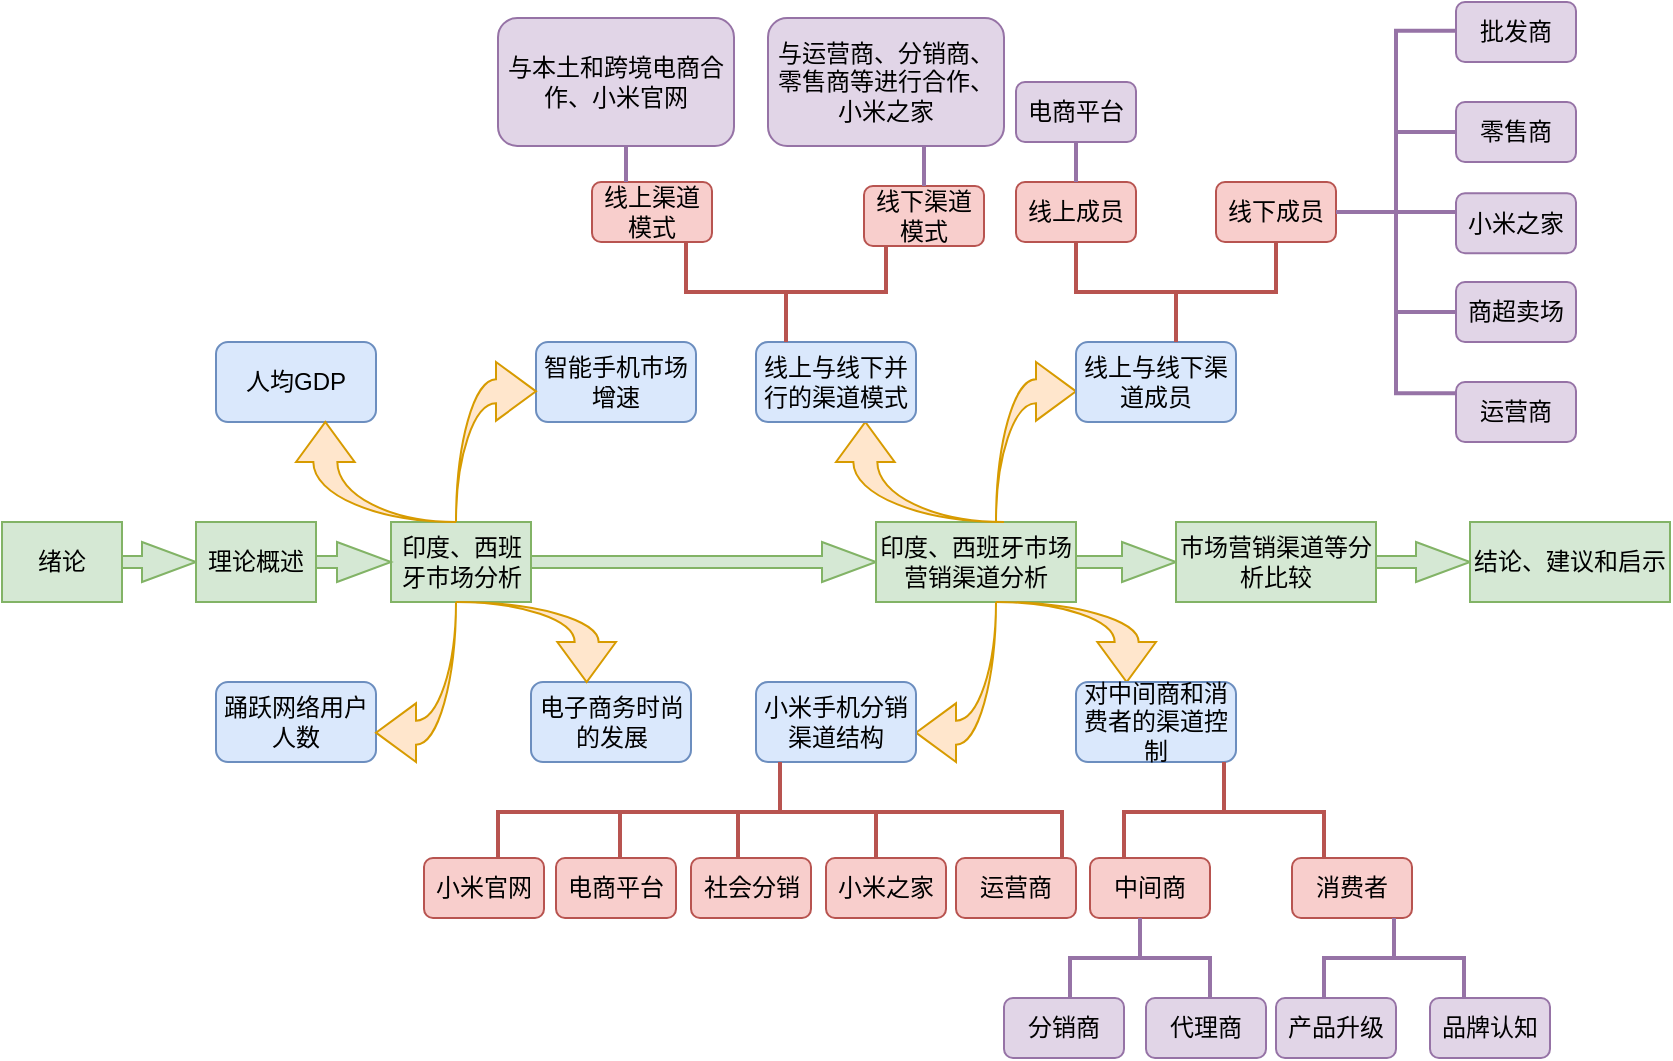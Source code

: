 <mxfile version="15.7.4" type="github">
  <diagram id="UWDzkhf6b-I-Ufx4RIvm" name="Page-1">
    <mxGraphModel dx="1422" dy="762" grid="0" gridSize="10" guides="1" tooltips="1" connect="1" arrows="1" fold="1" page="1" pageScale="1" pageWidth="1169" pageHeight="827" math="0" shadow="0">
      <root>
        <mxCell id="0" />
        <mxCell id="1" parent="0" />
        <mxCell id="ktw5Y0B_OCED_jIGJP1N-3" value="绪论" style="rounded=0;whiteSpace=wrap;html=1;fillColor=#d5e8d4;strokeColor=#82b366;" parent="1" vertex="1">
          <mxGeometry x="209" y="454" width="60" height="40" as="geometry" />
        </mxCell>
        <mxCell id="ktw5Y0B_OCED_jIGJP1N-9" value="" style="html=1;shadow=0;dashed=0;align=center;verticalAlign=middle;shape=mxgraph.arrows2.arrow;dy=0.7;dx=27;notch=0;fillColor=#d5e8d4;strokeColor=#82b366;" parent="1" vertex="1">
          <mxGeometry x="269" y="464" width="37" height="20" as="geometry" />
        </mxCell>
        <mxCell id="ktw5Y0B_OCED_jIGJP1N-10" value="印度、西班牙市场分析" style="rounded=0;whiteSpace=wrap;html=1;fillColor=#d5e8d4;strokeColor=#82b366;" parent="1" vertex="1">
          <mxGeometry x="403.5" y="454" width="70" height="40" as="geometry" />
        </mxCell>
        <mxCell id="ktw5Y0B_OCED_jIGJP1N-11" value="" style="html=1;shadow=0;dashed=0;align=center;verticalAlign=middle;shape=mxgraph.arrows2.arrow;dy=0.7;dx=27;notch=0;fillColor=#d5e8d4;strokeColor=#82b366;" parent="1" vertex="1">
          <mxGeometry x="363.5" y="464" width="40" height="20" as="geometry" />
        </mxCell>
        <mxCell id="ktw5Y0B_OCED_jIGJP1N-12" value="理论概述" style="rounded=0;whiteSpace=wrap;html=1;fillColor=#d5e8d4;strokeColor=#82b366;" parent="1" vertex="1">
          <mxGeometry x="306" y="454" width="60" height="40" as="geometry" />
        </mxCell>
        <mxCell id="ktw5Y0B_OCED_jIGJP1N-13" value="" style="html=1;shadow=0;dashed=0;align=center;verticalAlign=middle;shape=mxgraph.arrows2.arrow;dy=0.7;dx=27;notch=0;fillColor=#d5e8d4;strokeColor=#82b366;" parent="1" vertex="1">
          <mxGeometry x="473.5" y="464" width="172.5" height="20" as="geometry" />
        </mxCell>
        <mxCell id="ktw5Y0B_OCED_jIGJP1N-14" value="印度、西班牙市场营销渠道分析" style="rounded=0;whiteSpace=wrap;html=1;fillColor=#d5e8d4;strokeColor=#82b366;" parent="1" vertex="1">
          <mxGeometry x="646" y="454" width="100" height="40" as="geometry" />
        </mxCell>
        <mxCell id="ktw5Y0B_OCED_jIGJP1N-15" value="" style="html=1;shadow=0;dashed=0;align=center;verticalAlign=middle;shape=mxgraph.arrows2.arrow;dy=0.7;dx=27;notch=0;fillColor=#d5e8d4;strokeColor=#82b366;" parent="1" vertex="1">
          <mxGeometry x="746" y="464" width="50" height="20" as="geometry" />
        </mxCell>
        <mxCell id="ktw5Y0B_OCED_jIGJP1N-16" value="市场营销渠道等分析比较" style="rounded=0;whiteSpace=wrap;html=1;fillColor=#d5e8d4;strokeColor=#82b366;" parent="1" vertex="1">
          <mxGeometry x="796" y="454" width="100" height="40" as="geometry" />
        </mxCell>
        <mxCell id="ktw5Y0B_OCED_jIGJP1N-17" value="" style="html=1;shadow=0;dashed=0;align=center;verticalAlign=middle;shape=mxgraph.arrows2.arrow;dy=0.7;dx=27;notch=0;fillColor=#d5e8d4;strokeColor=#82b366;" parent="1" vertex="1">
          <mxGeometry x="896" y="464" width="47" height="20" as="geometry" />
        </mxCell>
        <mxCell id="ktw5Y0B_OCED_jIGJP1N-18" value="结论、建议和启示" style="rounded=0;whiteSpace=wrap;html=1;fillColor=#d5e8d4;strokeColor=#82b366;" parent="1" vertex="1">
          <mxGeometry x="943" y="454" width="100" height="40" as="geometry" />
        </mxCell>
        <mxCell id="ktw5Y0B_OCED_jIGJP1N-24" value="踊跃网络用户人数" style="rounded=1;whiteSpace=wrap;html=1;fillColor=#dae8fc;strokeColor=#6c8ebf;" parent="1" vertex="1">
          <mxGeometry x="316" y="534" width="80" height="40" as="geometry" />
        </mxCell>
        <mxCell id="ktw5Y0B_OCED_jIGJP1N-30" value="人均GDP" style="rounded=1;whiteSpace=wrap;html=1;fillColor=#dae8fc;strokeColor=#6c8ebf;" parent="1" vertex="1">
          <mxGeometry x="316" y="364" width="80" height="40" as="geometry" />
        </mxCell>
        <mxCell id="ktw5Y0B_OCED_jIGJP1N-31" value="智能手机市场增速" style="rounded=1;whiteSpace=wrap;html=1;fillColor=#dae8fc;strokeColor=#6c8ebf;" parent="1" vertex="1">
          <mxGeometry x="476" y="364" width="80" height="40" as="geometry" />
        </mxCell>
        <mxCell id="ktw5Y0B_OCED_jIGJP1N-32" value="电子商务时尚的发展" style="rounded=1;whiteSpace=wrap;html=1;fillColor=#dae8fc;strokeColor=#6c8ebf;" parent="1" vertex="1">
          <mxGeometry x="473.5" y="534" width="80" height="40" as="geometry" />
        </mxCell>
        <mxCell id="ktw5Y0B_OCED_jIGJP1N-33" value="" style="html=1;shadow=0;dashed=0;align=center;verticalAlign=middle;shape=mxgraph.arrows2.jumpInArrow;dy=6;dx=20;arrowHead=29.33;fillColor=#ffe6cc;strokeColor=#d79b00;" parent="1" vertex="1">
          <mxGeometry x="436" y="374" width="40" height="80" as="geometry" />
        </mxCell>
        <mxCell id="ktw5Y0B_OCED_jIGJP1N-38" value="" style="html=1;shadow=0;dashed=0;align=center;verticalAlign=middle;shape=mxgraph.arrows2.jumpInArrow;dy=6;dx=20;arrowHead=29.33;fillColor=#ffe6cc;strokeColor=#d79b00;direction=south;" parent="1" vertex="1">
          <mxGeometry x="436" y="494" width="80" height="40" as="geometry" />
        </mxCell>
        <mxCell id="ktw5Y0B_OCED_jIGJP1N-39" value="" style="html=1;shadow=0;dashed=0;align=center;verticalAlign=middle;shape=mxgraph.arrows2.jumpInArrow;dy=6;dx=20;arrowHead=29.33;fillColor=#ffe6cc;strokeColor=#d79b00;direction=west;" parent="1" vertex="1">
          <mxGeometry x="396" y="494" width="40" height="80" as="geometry" />
        </mxCell>
        <mxCell id="ktw5Y0B_OCED_jIGJP1N-41" value="" style="html=1;shadow=0;dashed=0;align=center;verticalAlign=middle;shape=mxgraph.arrows2.jumpInArrow;dy=6;dx=20;arrowHead=29.33;fillColor=#ffe6cc;strokeColor=#d79b00;direction=north;" parent="1" vertex="1">
          <mxGeometry x="356" y="404" width="80" height="50" as="geometry" />
        </mxCell>
        <mxCell id="ktw5Y0B_OCED_jIGJP1N-42" value="" style="html=1;shadow=0;dashed=0;align=center;verticalAlign=middle;shape=mxgraph.arrows2.jumpInArrow;dy=6;dx=20;arrowHead=29.33;fillColor=#ffe6cc;strokeColor=#d79b00;" parent="1" vertex="1">
          <mxGeometry x="706" y="374" width="40" height="80" as="geometry" />
        </mxCell>
        <mxCell id="ktw5Y0B_OCED_jIGJP1N-43" value="" style="html=1;shadow=0;dashed=0;align=center;verticalAlign=middle;shape=mxgraph.arrows2.jumpInArrow;dy=6;dx=20;arrowHead=29.33;fillColor=#ffe6cc;strokeColor=#d79b00;direction=south;" parent="1" vertex="1">
          <mxGeometry x="706" y="494" width="80" height="40" as="geometry" />
        </mxCell>
        <mxCell id="ktw5Y0B_OCED_jIGJP1N-44" value="" style="html=1;shadow=0;dashed=0;align=center;verticalAlign=middle;shape=mxgraph.arrows2.jumpInArrow;dy=6;dx=20;arrowHead=29.33;fillColor=#ffe6cc;strokeColor=#d79b00;direction=west;" parent="1" vertex="1">
          <mxGeometry x="666" y="494" width="40" height="80" as="geometry" />
        </mxCell>
        <mxCell id="ktw5Y0B_OCED_jIGJP1N-45" value="" style="html=1;shadow=0;dashed=0;align=center;verticalAlign=middle;shape=mxgraph.arrows2.jumpInArrow;dy=6;dx=20;arrowHead=29.33;fillColor=#ffe6cc;strokeColor=#d79b00;direction=north;" parent="1" vertex="1">
          <mxGeometry x="626" y="404" width="84" height="50" as="geometry" />
        </mxCell>
        <mxCell id="ktw5Y0B_OCED_jIGJP1N-46" value="线上与线下并行的渠道模式" style="rounded=1;whiteSpace=wrap;html=1;fillColor=#dae8fc;strokeColor=#6c8ebf;" parent="1" vertex="1">
          <mxGeometry x="586" y="364" width="80" height="40" as="geometry" />
        </mxCell>
        <mxCell id="ktw5Y0B_OCED_jIGJP1N-47" value="线上与线下渠道成员" style="rounded=1;whiteSpace=wrap;html=1;fillColor=#dae8fc;strokeColor=#6c8ebf;" parent="1" vertex="1">
          <mxGeometry x="746" y="364" width="80" height="40" as="geometry" />
        </mxCell>
        <mxCell id="ktw5Y0B_OCED_jIGJP1N-48" value="小米手机分销渠道结构" style="rounded=1;whiteSpace=wrap;html=1;fillColor=#dae8fc;strokeColor=#6c8ebf;" parent="1" vertex="1">
          <mxGeometry x="586" y="534" width="80" height="40" as="geometry" />
        </mxCell>
        <mxCell id="ktw5Y0B_OCED_jIGJP1N-49" value="对中间商和消费者的渠道控制" style="rounded=1;whiteSpace=wrap;html=1;fillColor=#dae8fc;strokeColor=#6c8ebf;" parent="1" vertex="1">
          <mxGeometry x="746" y="534" width="80" height="40" as="geometry" />
        </mxCell>
        <mxCell id="ktw5Y0B_OCED_jIGJP1N-58" value="" style="strokeWidth=2;html=1;shape=mxgraph.flowchart.annotation_2;align=left;labelPosition=right;pointerEvents=1;direction=north;fillColor=#f8cecc;strokeColor=#b85450;" parent="1" vertex="1">
          <mxGeometry x="551" y="314" width="100" height="50" as="geometry" />
        </mxCell>
        <mxCell id="ktw5Y0B_OCED_jIGJP1N-60" value="线上渠道模式" style="rounded=1;whiteSpace=wrap;html=1;fillColor=#f8cecc;strokeColor=#b85450;" parent="1" vertex="1">
          <mxGeometry x="504" y="284" width="60" height="30" as="geometry" />
        </mxCell>
        <mxCell id="ktw5Y0B_OCED_jIGJP1N-61" value="线下渠道模式" style="rounded=1;whiteSpace=wrap;html=1;fillColor=#f8cecc;strokeColor=#b85450;" parent="1" vertex="1">
          <mxGeometry x="640" y="286" width="60" height="30" as="geometry" />
        </mxCell>
        <mxCell id="ktw5Y0B_OCED_jIGJP1N-62" value="" style="strokeWidth=2;html=1;shape=mxgraph.flowchart.annotation_2;align=left;labelPosition=right;pointerEvents=1;direction=north;fillColor=#f8cecc;strokeColor=#b85450;" parent="1" vertex="1">
          <mxGeometry x="746" y="314" width="100" height="50" as="geometry" />
        </mxCell>
        <mxCell id="ktw5Y0B_OCED_jIGJP1N-63" value="线上成员" style="rounded=1;whiteSpace=wrap;html=1;fillColor=#f8cecc;strokeColor=#b85450;" parent="1" vertex="1">
          <mxGeometry x="716" y="284" width="60" height="30" as="geometry" />
        </mxCell>
        <mxCell id="ktw5Y0B_OCED_jIGJP1N-66" value="线下成员" style="rounded=1;whiteSpace=wrap;html=1;fillColor=#f8cecc;strokeColor=#b85450;" parent="1" vertex="1">
          <mxGeometry x="816" y="284" width="60" height="30" as="geometry" />
        </mxCell>
        <mxCell id="ktw5Y0B_OCED_jIGJP1N-69" value="" style="line;strokeWidth=2;direction=south;html=1;fillColor=#e1d5e7;strokeColor=#9673a6;" parent="1" vertex="1">
          <mxGeometry x="741" y="264" width="10" height="20" as="geometry" />
        </mxCell>
        <mxCell id="ktw5Y0B_OCED_jIGJP1N-70" value="电商平台" style="rounded=1;whiteSpace=wrap;html=1;fillColor=#e1d5e7;strokeColor=#9673a6;" parent="1" vertex="1">
          <mxGeometry x="716" y="234" width="60" height="30" as="geometry" />
        </mxCell>
        <mxCell id="ktw5Y0B_OCED_jIGJP1N-71" value="" style="strokeWidth=2;html=1;shape=mxgraph.flowchart.annotation_2;align=left;labelPosition=right;pointerEvents=1;fillColor=#e1d5e7;strokeColor=#9673a6;" parent="1" vertex="1">
          <mxGeometry x="876" y="208.38" width="60" height="181.25" as="geometry" />
        </mxCell>
        <mxCell id="ktw5Y0B_OCED_jIGJP1N-72" value="" style="line;strokeWidth=2;html=1;fillColor=#e1d5e7;strokeColor=#9673a6;" parent="1" vertex="1">
          <mxGeometry x="906" y="254" width="30" height="10" as="geometry" />
        </mxCell>
        <mxCell id="ktw5Y0B_OCED_jIGJP1N-73" value="" style="line;strokeWidth=2;html=1;fillColor=#e1d5e7;strokeColor=#9673a6;" parent="1" vertex="1">
          <mxGeometry x="906" y="294.01" width="30" height="10" as="geometry" />
        </mxCell>
        <mxCell id="ktw5Y0B_OCED_jIGJP1N-74" value="" style="line;strokeWidth=2;html=1;fillColor=#e1d5e7;strokeColor=#9673a6;" parent="1" vertex="1">
          <mxGeometry x="906" y="344" width="30" height="10" as="geometry" />
        </mxCell>
        <mxCell id="ktw5Y0B_OCED_jIGJP1N-75" value="批发商" style="rounded=1;whiteSpace=wrap;html=1;fillColor=#e1d5e7;strokeColor=#9673a6;" parent="1" vertex="1">
          <mxGeometry x="936" y="194" width="60" height="30" as="geometry" />
        </mxCell>
        <mxCell id="ktw5Y0B_OCED_jIGJP1N-76" value="零售商" style="rounded=1;whiteSpace=wrap;html=1;fillColor=#e1d5e7;strokeColor=#9673a6;" parent="1" vertex="1">
          <mxGeometry x="936" y="244" width="60" height="30" as="geometry" />
        </mxCell>
        <mxCell id="ktw5Y0B_OCED_jIGJP1N-77" value="小米之家" style="rounded=1;whiteSpace=wrap;html=1;fillColor=#e1d5e7;strokeColor=#9673a6;" parent="1" vertex="1">
          <mxGeometry x="936" y="289.63" width="60" height="30" as="geometry" />
        </mxCell>
        <mxCell id="ktw5Y0B_OCED_jIGJP1N-78" value="商超卖场" style="rounded=1;whiteSpace=wrap;html=1;fillColor=#e1d5e7;strokeColor=#9673a6;" parent="1" vertex="1">
          <mxGeometry x="936" y="334" width="60" height="30" as="geometry" />
        </mxCell>
        <mxCell id="ktw5Y0B_OCED_jIGJP1N-79" value="运营商" style="rounded=1;whiteSpace=wrap;html=1;fillColor=#e1d5e7;strokeColor=#9673a6;" parent="1" vertex="1">
          <mxGeometry x="936" y="384" width="60" height="30" as="geometry" />
        </mxCell>
        <mxCell id="ktw5Y0B_OCED_jIGJP1N-80" value="" style="strokeWidth=2;html=1;shape=mxgraph.flowchart.annotation_2;align=left;labelPosition=right;pointerEvents=1;direction=south;fillColor=#f8cecc;strokeColor=#b85450;" parent="1" vertex="1">
          <mxGeometry x="457" y="574" width="282" height="50" as="geometry" />
        </mxCell>
        <mxCell id="ktw5Y0B_OCED_jIGJP1N-81" value="" style="strokeWidth=2;html=1;shape=mxgraph.flowchart.annotation_2;align=left;labelPosition=right;pointerEvents=1;direction=south;fillColor=#f8cecc;strokeColor=#b85450;" parent="1" vertex="1">
          <mxGeometry x="770" y="574" width="100" height="50" as="geometry" />
        </mxCell>
        <mxCell id="ktw5Y0B_OCED_jIGJP1N-82" value="中间商" style="rounded=1;whiteSpace=wrap;html=1;fillColor=#f8cecc;strokeColor=#b85450;" parent="1" vertex="1">
          <mxGeometry x="753" y="622" width="60" height="30" as="geometry" />
        </mxCell>
        <mxCell id="ktw5Y0B_OCED_jIGJP1N-83" value="消费者" style="rounded=1;whiteSpace=wrap;html=1;fillColor=#f8cecc;strokeColor=#b85450;" parent="1" vertex="1">
          <mxGeometry x="854" y="622" width="60" height="30" as="geometry" />
        </mxCell>
        <mxCell id="ktw5Y0B_OCED_jIGJP1N-84" value="" style="strokeWidth=2;html=1;shape=mxgraph.flowchart.annotation_2;align=left;labelPosition=right;pointerEvents=1;direction=south;fillColor=#e1d5e7;strokeColor=#9673a6;" parent="1" vertex="1">
          <mxGeometry x="743" y="652" width="70" height="40" as="geometry" />
        </mxCell>
        <mxCell id="ktw5Y0B_OCED_jIGJP1N-85" value="分销商" style="rounded=1;whiteSpace=wrap;html=1;fillColor=#e1d5e7;strokeColor=#9673a6;" parent="1" vertex="1">
          <mxGeometry x="710" y="692" width="60" height="30" as="geometry" />
        </mxCell>
        <mxCell id="ktw5Y0B_OCED_jIGJP1N-86" value="代理商" style="rounded=1;whiteSpace=wrap;html=1;fillColor=#e1d5e7;strokeColor=#9673a6;" parent="1" vertex="1">
          <mxGeometry x="781" y="692" width="60" height="30" as="geometry" />
        </mxCell>
        <mxCell id="ktw5Y0B_OCED_jIGJP1N-87" value="" style="strokeWidth=2;html=1;shape=mxgraph.flowchart.annotation_2;align=left;labelPosition=right;pointerEvents=1;direction=south;fillColor=#e1d5e7;strokeColor=#9673a6;" parent="1" vertex="1">
          <mxGeometry x="870" y="652" width="70" height="40" as="geometry" />
        </mxCell>
        <mxCell id="ktw5Y0B_OCED_jIGJP1N-88" value="产品升级" style="rounded=1;whiteSpace=wrap;html=1;fillColor=#e1d5e7;strokeColor=#9673a6;" parent="1" vertex="1">
          <mxGeometry x="846" y="692" width="60" height="30" as="geometry" />
        </mxCell>
        <mxCell id="ktw5Y0B_OCED_jIGJP1N-89" value="品牌认知" style="rounded=1;whiteSpace=wrap;html=1;fillColor=#e1d5e7;strokeColor=#9673a6;" parent="1" vertex="1">
          <mxGeometry x="923" y="692" width="60" height="30" as="geometry" />
        </mxCell>
        <mxCell id="ktw5Y0B_OCED_jIGJP1N-93" value="" style="line;strokeWidth=2;direction=south;html=1;fillColor=#f8cecc;strokeColor=#b85450;" parent="1" vertex="1">
          <mxGeometry x="572" y="599" width="10" height="25" as="geometry" />
        </mxCell>
        <mxCell id="ktw5Y0B_OCED_jIGJP1N-95" value="" style="line;strokeWidth=2;direction=south;html=1;fillColor=#f8cecc;strokeColor=#b85450;" parent="1" vertex="1">
          <mxGeometry x="641" y="599" width="10" height="25" as="geometry" />
        </mxCell>
        <mxCell id="ktw5Y0B_OCED_jIGJP1N-96" value="小米官网" style="rounded=1;whiteSpace=wrap;html=1;fillColor=#f8cecc;strokeColor=#b85450;" parent="1" vertex="1">
          <mxGeometry x="420" y="622" width="60" height="30" as="geometry" />
        </mxCell>
        <mxCell id="ktw5Y0B_OCED_jIGJP1N-97" value="社会分销" style="rounded=1;whiteSpace=wrap;html=1;fillColor=#f8cecc;strokeColor=#b85450;" parent="1" vertex="1">
          <mxGeometry x="553.5" y="622" width="60" height="30" as="geometry" />
        </mxCell>
        <mxCell id="ktw5Y0B_OCED_jIGJP1N-98" value="小米之家" style="rounded=1;whiteSpace=wrap;html=1;fillColor=#f8cecc;strokeColor=#b85450;" parent="1" vertex="1">
          <mxGeometry x="621" y="622" width="60" height="30" as="geometry" />
        </mxCell>
        <mxCell id="ktw5Y0B_OCED_jIGJP1N-99" value="运营商" style="rounded=1;whiteSpace=wrap;html=1;fillColor=#f8cecc;strokeColor=#b85450;" parent="1" vertex="1">
          <mxGeometry x="686" y="622" width="60" height="30" as="geometry" />
        </mxCell>
        <mxCell id="EEuF5Tf1vRJEbU7uyYD1-1" value="" style="line;strokeWidth=2;direction=south;html=1;fillColor=#e1d5e7;strokeColor=#9673a6;" vertex="1" parent="1">
          <mxGeometry x="516" y="264" width="10" height="20" as="geometry" />
        </mxCell>
        <mxCell id="EEuF5Tf1vRJEbU7uyYD1-6" value="与运营商、分销商、零售商等进行合作、小米之家" style="rounded=1;whiteSpace=wrap;html=1;fillColor=#e1d5e7;strokeColor=#9673a6;" vertex="1" parent="1">
          <mxGeometry x="592" y="202" width="118" height="64" as="geometry" />
        </mxCell>
        <mxCell id="EEuF5Tf1vRJEbU7uyYD1-9" value="" style="line;strokeWidth=2;direction=south;html=1;fillColor=#e1d5e7;strokeColor=#9673a6;" vertex="1" parent="1">
          <mxGeometry x="665" y="266" width="10" height="20" as="geometry" />
        </mxCell>
        <mxCell id="EEuF5Tf1vRJEbU7uyYD1-16" value="与本土和跨境电商合作、小米官网" style="rounded=1;whiteSpace=wrap;html=1;fillColor=#e1d5e7;strokeColor=#9673a6;" vertex="1" parent="1">
          <mxGeometry x="457" y="202" width="118" height="64" as="geometry" />
        </mxCell>
        <mxCell id="EEuF5Tf1vRJEbU7uyYD1-23" value="" style="line;strokeWidth=2;direction=south;html=1;fillColor=#f8cecc;strokeColor=#b85450;" vertex="1" parent="1">
          <mxGeometry x="513" y="599" width="10" height="25" as="geometry" />
        </mxCell>
        <mxCell id="EEuF5Tf1vRJEbU7uyYD1-25" value="电商平台" style="rounded=1;whiteSpace=wrap;html=1;fillColor=#f8cecc;strokeColor=#b85450;" vertex="1" parent="1">
          <mxGeometry x="486" y="622" width="60" height="30" as="geometry" />
        </mxCell>
      </root>
    </mxGraphModel>
  </diagram>
</mxfile>
